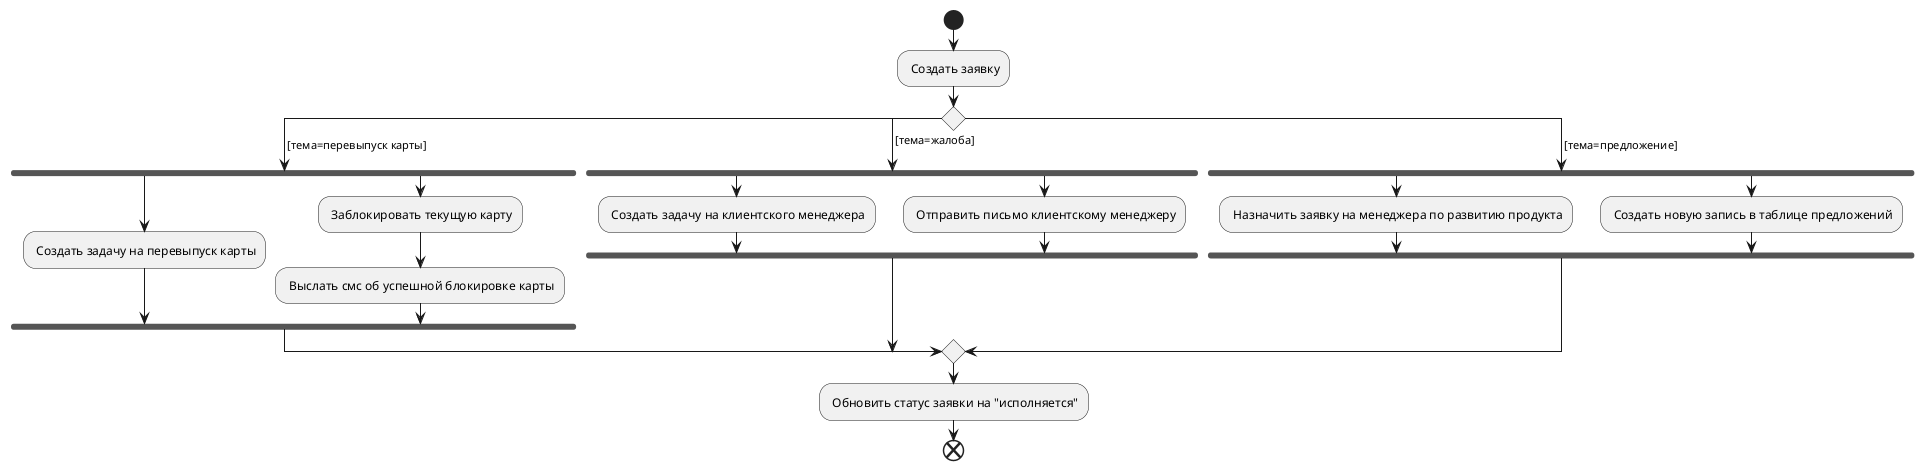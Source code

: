 @startuml

start
: Создать заявку;
switch ()
case ( [тема=перевыпуск карты] )
    fork
      : Создать задачу на перевыпуск карты;
    fork again 
      : Заблокировать текущую карту;
      : Выслать смс об успешной блокировке карты;
    end fork
case ( [тема=жалоба] )
    fork
      : Создать задачу на клиентского менеджера;
    fork again
      : Отправить письмо клиентскому менеджеру;
    end fork
case ( [тема=предложение] )
    fork
      : Назначить заявку на менеджера по развитию продукта;
    fork again
      : Cоздать новую запись в таблице предложений;
    end fork
endswitch

: Обновить статус заявки на "исполняется";

end

@enduml







